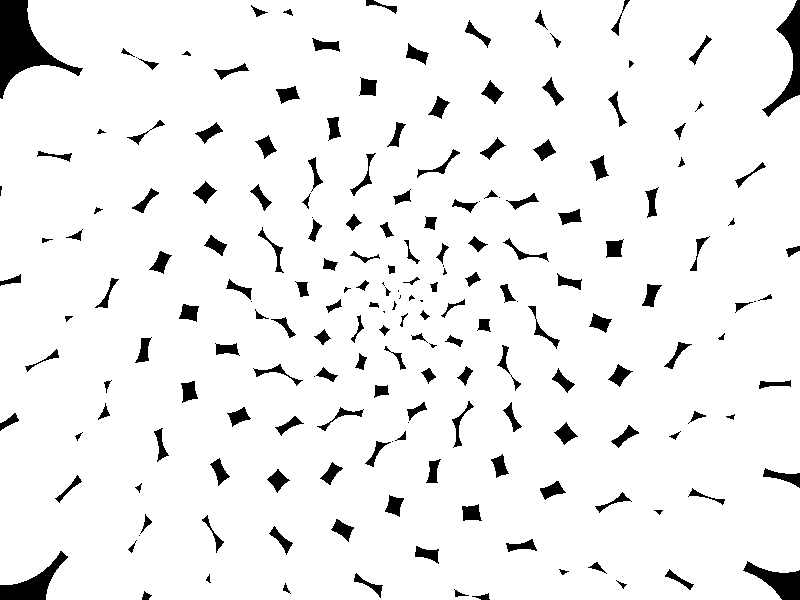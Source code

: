 
// Persistence Of Vision Ray Tracer Scene Description pov_file
// pov_file:    Generated by tracer.py
// tracer.py is based on http://code.activestate.com/recipes/205451/ (r1)
// For PovRAY Version: 3.7 (includes radiosity)
// Date: September 2011
// Auth: Martin Prout 

// width 300 height 300

#version 3.7;
global_settings{
    assumed_gamma 1.0
    radiosity{
        pretrace_start 0.04
        pretrace_end 0.01
        count 200
        recursion_limit 3
        nearest_count 10
        error_bound 0.5
    }
}

camera
{
    look_at <0, 0, 0>
    location <0, 0, -128>
}

light_source
{
    <100, 100, -100>
    color <1, 1, 1>
}

light_source
{
    <150, 150, -100>
    color <0, 0, 0.3>
}

light_source
{
    <-150, 150, -100>
    color <0, 0.3, 0>
}

light_source
{
    <150, -150, -100>
    color <0.3, 0, 0>
}

sphere
{
    <0.0, 0.0, 0>, 0.0
    texture
    {
        finish
        {
            specular 1
            ambient 0.0
            reflection 0.85
            diffuse 0.0
        }
        pigment
        {
            color <1, 1, 1>
        }
    }
}

sphere
{
    <-0.337745147131, -0.368684439039, 0>, 0.7
    texture
    {
        finish
        {
            specular 1
            ambient 0.0
            reflection 0.85
            diffuse 0.0
        }
        pigment
        {
            color <1, 1, 1>
        }
    }
}

sphere
{
    <0.996171040865, 0.087425724717, 0>, 0.989949493661
    texture
    {
        finish
        {
            specular 1
            ambient 0.0
            reflection 0.85
            diffuse 0.0
        }
        pigment
        {
            color <1, 1, 1>
        }
    }
}

sphere
{
    <-1.19040112694, 0.912658291468, 0>, 1.2124355653
    texture
    {
        finish
        {
            specular 1
            ambient 0.0
            reflection 0.85
            diffuse 0.0
        }
        pigment
        {
            color <1, 1, 1>
        }
    }
}

sphere
{
    <0.348363900759, -1.96942697063, 0>, 1.4
    texture
    {
        finish
        {
            specular 1
            ambient 0.0
            reflection 0.85
            diffuse 0.0
        }
        pigment
        {
            color <1, 1, 1>
        }
    }
}

sphere
{
    <1.34182013157, 2.10938823703, 0>, 1.56524758425
    texture
    {
        finish
        {
            specular 1
            ambient 0.0
            reflection 0.85
            diffuse 0.0
        }
        pigment
        {
            color <1, 1, 1>
        }
    }
}

sphere
{
    <-2.89714522313, -0.778812914704, 0>, 1.71464281995
    texture
    {
        finish
        {
            specular 1
            ambient 0.0
            reflection 0.85
            diffuse 0.0
        }
        pigment
        {
            color <1, 1, 1>
        }
    }
}

sphere
{
    <3.10606950236, -1.6131745865, 0>, 1.85202591775
    texture
    {
        finish
        {
            specular 1
            ambient 0.0
            reflection 0.85
            diffuse 0.0
        }
        pigment
        {
            color <1, 1, 1>
        }
    }
}

sphere
{
    <-1.3721545235, 3.7572851853, 0>, 1.97989898732
    texture
    {
        finish
        {
            specular 1
            ambient 0.0
            reflection 0.85
            diffuse 0.0
        }
        pigment
        {
            color <1, 1, 1>
        }
    }
}

sphere
{
    <-1.71700383814, -4.15955500262, 0>, 2.1
    texture
    {
        finish
        {
            specular 1
            ambient 0.0
            reflection 0.85
            diffuse 0.0
        }
        pigment
        {
            color <1, 1, 1>
        }
    }
}

sphere
{
    <4.52867136278, 2.11922997524, 0>, 2.21359436212
    texture
    {
        finish
        {
            specular 1
            ambient 0.0
            reflection 0.85
            diffuse 0.0
        }
        pigment
        {
            color <1, 1, 1>
        }
    }
}

sphere
{
    <-5.24790266169, 1.64606125445, 0>, 2.32163735325
    texture
    {
        finish
        {
            specular 1
            ambient 0.0
            reflection 0.85
            diffuse 0.0
        }
        pigment
        {
            color <1, 1, 1>
        }
    }
}

sphere
{
    <3.00844548739, -5.19126725852, 0>, 2.4248711306
    texture
    {
        finish
        {
            specular 1
            ambient 0.0
            reflection 0.85
            diffuse 0.0
        }
        pigment
        {
            color <1, 1, 1>
        }
    }
}

sphere
{
    <1.39567628877, 6.34839252858, 0>, 2.52388589282
    texture
    {
        finish
        {
            specular 1
            ambient 0.0
            reflection 0.85
            diffuse 0.0
        }
        pigment
        {
            color <1, 1, 1>
        }
    }
}

sphere
{
    <-5.72643701154, -4.02590600398, 0>, 2.61916017074
    texture
    {
        finish
        {
            specular 1
            ambient 0.0
            reflection 0.85
            diffuse 0.0
        }
        pigment
        {
            color <1, 1, 1>
        }
    }
}

sphere
{
    <7.43781092773, -0.963830173492, 0>, 2.71108834235
    texture
    {
        finish
        {
            specular 1
            ambient 0.0
            reflection 0.85
            diffuse 0.0
        }
        pigment
        {
            color <1, 1, 1>
        }
    }
}

sphere
{
    <-5.15557586307, 6.11719196365, 0>, 2.8
    texture
    {
        finish
        {
            specular 1
            ambient 0.0
            reflection 0.85
            diffuse 0.0
        }
        pigment
        {
            color <1, 1, 1>
        }
    }
}

sphere
{
    <-0.351201522678, -8.49274145906, 0>, 2.88617393793
    texture
    {
        finish
        {
            specular 1
            ambient 0.0
            reflection 0.85
            diffuse 0.0
        }
        pigment
        {
            color <1, 1, 1>
        }
    }
}

sphere
{
    <6.34841947061, 6.37946472873, 0>, 2.96984848098
    texture
    {
        finish
        {
            specular 1
            ambient 0.0
            reflection 0.85
            diffuse 0.0
        }
        pigment
        {
            color <1, 1, 1>
        }
    }
}

sphere
{
    <-9.48985975221, -0.438818736434, 0>, 3.05122926048
    texture
    {
        finish
        {
            specular 1
            ambient 0.0
            reflection 0.85
            diffuse 0.0
        }
        pigment
        {
            color <1, 1, 1>
        }
    }
}

sphere
{
    <7.67783688001, -6.40709144964, 0>, 3.1304951685
    texture
    {
        finish
        {
            specular 1
            ambient 0.0
            reflection 0.85
            diffuse 0.0
        }
        pigment
        {
            color <1, 1, 1>
        }
    }
}

sphere
{
    <-1.40014337148, 10.4062288337, 0>, 3.20780298647
    texture
    {
        finish
        {
            specular 1
            ambient 0.0
            reflection 0.85
            diffuse 0.0
        }
        pigment
        {
            color <1, 1, 1>
        }
    }
}

sphere
{
    <-6.28245035529, -9.02944170662, 0>, 3.28329103188
    texture
    {
        finish
        {
            specular 1
            ambient 0.0
            reflection 0.85
            diffuse 0.0
        }
        pigment
        {
            color <1, 1, 1>
        }
    }
}

sphere
{
    <11.2195919512, 2.52403574633, 0>, 3.35708206632
    texture
    {
        finish
        {
            specular 1
            ambient 0.0
            reflection 0.85
            diffuse 0.0
        }
        pigment
        {
            color <1, 1, 1>
        }
    }
}

sphere
{
    <-10.4117630385, 5.96617049958, 0>, 3.4292856399
    texture
    {
        finish
        {
            specular 1
            ambient 0.0
            reflection 0.85
            diffuse 0.0
        }
        pigment
        {
            color <1, 1, 1>
        }
    }
}

sphere
{
    <3.79918725431, -11.908659715, 0>, 3.5
    texture
    {
        finish
        {
            specular 1
            ambient 0.0
            reflection 0.85
            diffuse 0.0
        }
        pigment
        {
            color <1, 1, 1>
        }
    }
}

sphere
{
    <5.45249287627, 11.8012847366, 0>, 3.56931365951
    texture
    {
        finish
        {
            specular 1
            ambient 0.0
            reflection 0.85
            diffuse 0.0
        }
        pigment
        {
            color <1, 1, 1>
        }
    }
}

sphere
{
    <-12.4533884641, -5.21182460976, 0>, 3.63730669589
    texture
    {
        finish
        {
            specular 1
            ambient 0.0
            reflection 0.85
            diffuse 0.0
        }
        pigment
        {
            color <1, 1, 1>
        }
    }
}

sphere
{
    <13.1737697978, -4.73833191265, 0>, 3.70405183549
    texture
    {
        finish
        {
            specular 1
            ambient 0.0
            reflection 0.85
            diffuse 0.0
        }
        pigment
        {
            color <1, 1, 1>
        }
    }
}

sphere
{
    <-6.74584601781, 12.8352468423, 0>, 3.76961536499
    texture
    {
        finish
        {
            specular 1
            ambient 0.0
            reflection 0.85
            diffuse 0.0
        }
        pigment
        {
            color <1, 1, 1>
        }
    }
}

sphere
{
    <-3.82335285167, -14.5045500782, 0>, 3.83405790254
    texture
    {
        finish
        {
            specular 1
            ambient 0.0
            reflection 0.85
            diffuse 0.0
        }
        pigment
        {
            color <1, 1, 1>
        }
    }
}

sphere
{
    <13.0374676766, 8.38298494455, 0>, 3.89743505398
    texture
    {
        finish
        {
            specular 1
            ambient 0.0
            reflection 0.85
            diffuse 0.0
        }
        pigment
        {
            color <1, 1, 1>
        }
    }
}

sphere
{
    <-15.7688236188, 2.71001876006, 0>, 3.95979797464
    texture
    {
        finish
        {
            specular 1
            ambient 0.0
            reflection 0.85
            diffuse 0.0
        }
        pigment
        {
            color <1, 1, 1>
        }
    }
}

sphere
{
    <10.1029999235, -13.0452823866, 0>, 4.02119385258
    texture
    {
        finish
        {
            specular 1
            ambient 0.0
            reflection 0.85
            diffuse 0.0
        }
        pigment
        {
            color <1, 1, 1>
        }
    }
}

sphere
{
    <1.40360646218, 16.9419564661, 0>, 4.08166632639
    texture
    {
        finish
        {
            specular 1
            ambient 0.0
            reflection 0.85
            diffuse 0.0
        }
        pigment
        {
            color <1, 1, 1>
        }
    }
}

sphere
{
    <-12.8461353186, -11.8838885629, 0>, 4.14125584817
    texture
    {
        finish
        {
            specular 1
            ambient 0.0
            reflection 0.85
            diffuse 0.0
        }
        pigment
        {
            color <1, 1, 1>
        }
    }
}

sphere
{
    <17.9997858204, 0.0878089889411, 0>, 4.2
    texture
    {
        finish
        {
            specular 1
            ambient 0.0
            reflection 0.85
            diffuse 0.0
        }
        pigment
        {
            color <1, 1, 1>
        }
    }
}

sphere
{
    <-13.7021236624, 12.4298755883, 0>, 4.25793377121
    texture
    {
        finish
        {
            specular 1
            ambient 0.0
            reflection 0.85
            diffuse 0.0
        }
        pigment
        {
            color <1, 1, 1>
        }
    }
}

sphere
{
    <1.7534013749, -18.9189213122, 0>, 4.31508980208
    texture
    {
        finish
        {
            specular 1
            ambient 0.0
            reflection 0.85
            diffuse 0.0
        }
        pigment
        {
            color <1, 1, 1>
        }
    }
}

sphere
{
    <11.7889242281, 15.532909114, 0>, 4.37149859888
    texture
    {
        finish
        {
            specular 1
            ambient 0.0
            reflection 0.85
            diffuse 0.0
        }
        pigment
        {
            color <1, 1, 1>
        }
    }
}

sphere
{
    <-19.6770412102, -3.57967166239, 0>, 4.42718872424
    texture
    {
        finish
        {
            specular 1
            ambient 0.0
            reflection 0.85
            diffuse 0.0
        }
        pigment
        {
            color <1, 1, 1>
        }
    }
}

sphere
{
    <17.3504530473, -10.9184146767, 0>, 4.4821869662
    texture
    {
        finish
        {
            specular 1
            ambient 0.0
            reflection 0.85
            diffuse 0.0
        }
        pigment
        {
            color <1, 1, 1>
        }
    }
}

sphere
{
    <-5.55055707567, 20.2531803959, 0>, 4.53651848889
    texture
    {
        finish
        {
            specular 1
            ambient 0.0
            reflection 0.85
            diffuse 0.0
        }
        pigment
        {
            color <1, 1, 1>
        }
    }
}

sphere
{
    <-9.81630490229, -19.1282554893, 0>, 4.59020696701
    texture
    {
        finish
        {
            specular 1
            ambient 0.0
            reflection 0.85
            diffuse 0.0
        }
        pigment
        {
            color <1, 1, 1>
        }
    }
}

sphere
{
    <20.6280070029, 7.64757001212, 0>, 4.6432747065
    texture
    {
        finish
        {
            specular 1
            ambient 0.0
            reflection 0.85
            diffuse 0.0
        }
        pigment
        {
            color <1, 1, 1>
        }
    }
}

sphere
{
    <-20.8394076463, 8.48345972781, 0>, 4.69574275275
    texture
    {
        finish
        {
            specular 1
            ambient 0.0
            reflection 0.85
            diffuse 0.0
        }
        pigment
        {
            color <1, 1, 1>
        }
    }
}

sphere
{
    <9.84996561533, -20.7840847135, 0>, 4.74763098819
    texture
    {
        finish
        {
            specular 1
            ambient 0.0
            reflection 0.85
            diffuse 0.0
        }
        pigment
        {
            color <1, 1, 1>
        }
    }
}

sphere
{
    <6.92370221731, 22.4568997773, 0>, 4.79895822028
    texture
    {
        finish
        {
            specular 1
            ambient 0.0
            reflection 0.85
            diffuse 0.0
        }
        pigment
        {
            color <1, 1, 1>
        }
    }
}

sphere
{
    <-20.7061178297, -12.1349365233, 0>, 4.84974226119
    texture
    {
        finish
        {
            specular 1
            ambient 0.0
            reflection 0.85
            diffuse 0.0
        }
        pigment
        {
            color <1, 1, 1>
        }
    }
}

sphere
{
    <23.953934523, -5.14383328553, 0>, 4.9
    texture
    {
        finish
        {
            specular 1
            ambient 0.0
            reflection 0.85
            diffuse 0.0
        }
        pigment
        {
            color <1, 1, 1>
        }
    }
}

sphere
{
    <-14.4778330256, 20.3811763861, 0>, 4.94974746831
    texture
    {
        finish
        {
            specular 1
            ambient 0.0
            reflection 0.85
            diffuse 0.0
        }
        pigment
        {
            color <1, 1, 1>
        }
    }
}

sphere
{
    <-3.15361900617, -25.3042424736, 0>, 4.99899989998
    texture
    {
        finish
        {
            specular 1
            ambient 0.0
            reflection 0.85
            diffuse 0.0
        }
        pigment
        {
            color <1, 1, 1>
        }
    }
}

sphere
{
    <19.798898756, 16.8524065951, 0>, 5.04777178565
    texture
    {
        finish
        {
            specular 1
            ambient 0.0
            reflection 0.85
            diffuse 0.0
        }
        pigment
        {
            color <1, 1, 1>
        }
    }
}

sphere
{
    <-26.4823967155, 0.965745414378, 0>, 5.0960769225
    texture
    {
        finish
        {
            specular 1
            ambient 0.0
            reflection 0.85
            diffuse 0.0
        }
        pigment
        {
            color <1, 1, 1>
        }
    }
}

sphere
{
    <19.2310745102, -18.9516694036, 0>, 5.14392845984
    texture
    {
        finish
        {
            specular 1
            ambient 0.0
            reflection 0.85
            diffuse 0.0
        }
        pigment
        {
            color <1, 1, 1>
        }
    }
}

sphere
{
    <-1.40425907687, 27.464123078, 0>, 5.19133894097
    texture
    {
        finish
        {
            specular 1
            ambient 0.0
            reflection 0.85
            diffuse 0.0
        }
        pigment
        {
            color <1, 1, 1>
        }
    }
}

sphere
{
    <-17.8347696694, -21.585203053, 0>, 5.23832034148
    texture
    {
        finish
        {
            specular 1
            ambient 0.0
            reflection 0.85
            diffuse 0.0
        }
        pigment
        {
            color <1, 1, 1>
        }
    }
}

sphere
{
    <28.2266028222, 3.93813320243, 0>, 5.28488410469
    texture
    {
        finish
        {
            specular 1
            ambient 0.0
            reflection 0.85
            diffuse 0.0
        }
        pigment
        {
            color <1, 1, 1>
        }
    }
}

sphere
{
    <-23.8854065653, 16.4464997252, 0>, 5.3310411741
    texture
    {
        finish
        {
            specular 1
            ambient 0.0
            reflection 0.85
            diffuse 0.0
        }
        pigment
        {
            color <1, 1, 1>
        }
    }
}

sphere
{
    <6.61502354565, -28.7487645559, 0>, 5.37680202351
    texture
    {
        finish
        {
            specular 1
            ambient 0.0
            reflection 0.85
            diffuse 0.0
        }
        pigment
        {
            color <1, 1, 1>
        }
    }
}

sphere
{
    <14.7882701077, 26.1018594591, 0>, 5.42217668469
    texture
    {
        finish
        {
            specular 1
            ambient 0.0
            reflection 0.85
            diffuse 0.0
        }
        pigment
        {
            color <1, 1, 1>
        }
    }
}

sphere
{
    <-29.0115622459, -9.41165533011, 0>, 5.46717477313
    texture
    {
        finish
        {
            specular 1
            ambient 0.0
            reflection 0.85
            diffuse 0.0
        }
        pigment
        {
            color <1, 1, 1>
        }
    }
}

sphere
{
    <28.2046181286, -12.8646615276, 0>, 5.51180551181
    texture
    {
        finish
        {
            specular 1
            ambient 0.0
            reflection 0.85
            diffuse 0.0
        }
        pigment
        {
            color <1, 1, 1>
        }
    }
}

sphere
{
    <-12.3025319095, 28.9982363018, 0>, 5.55607775324
    texture
    {
        finish
        {
            specular 1
            ambient 0.0
            reflection 0.85
            diffuse 0.0
        }
        pigment
        {
            color <1, 1, 1>
        }
    }
}

sphere
{
    <-10.6834519578, -30.16394958, 0>, 5.6
    texture
    {
        finish
        {
            specular 1
            ambient 0.0
            reflection 0.85
            diffuse 0.0
        }
        pigment
        {
            color <1, 1, 1>
        }
    }
}

sphere
{
    <28.694554852, 15.2601612653, 0>, 5.64358042381
    texture
    {
        finish
        {
            specular 1
            ambient 0.0
            reflection 0.85
            diffuse 0.0
        }
        pigment
        {
            color <1, 1, 1>
        }
    }
}

sphere
{
    <-31.950663504, 8.25561031394, 0>, 5.68682688325
    texture
    {
        finish
        {
            specular 1
            ambient 0.0
            reflection 0.85
            diffuse 0.0
        }
        pigment
        {
            color <1, 1, 1>
        }
    }
}

sphere
{
    <18.2553075382, -28.0890324982, 0>, 5.72974694031
    texture
    {
        finish
        {
            specular 1
            ambient 0.0
            reflection 0.85
            diffuse 0.0
        }
        pigment
        {
            color <1, 1, 1>
        }
    }
}

sphere
{
    <5.59525637125, 33.5364444469, 0>, 5.77234787586
    texture
    {
        finish
        {
            specular 1
            ambient 0.0
            reflection 0.85
            diffuse 0.0
        }
        pigment
        {
            color <1, 1, 1>
        }
    }
}

sphere
{
    <-27.1731240327, -21.2572653533, 0>, 5.81463670404
    texture
    {
        finish
        {
            specular 1
            ambient 0.0
            reflection 0.85
            diffuse 0.0
        }
        pigment
        {
            color <1, 1, 1>
        }
    }
}

sphere
{
    <34.8941807064, -2.71958688549, 0>, 5.85662018574
    texture
    {
        finish
        {
            specular 1
            ambient 0.0
            reflection 0.85
            diffuse 0.0
        }
        pigment
        {
            color <1, 1, 1>
        }
    }
}

sphere
{
    <-24.2341544525, 25.9413908258, 0>, 5.89830484122
    texture
    {
        finish
        {
            specular 1
            ambient 0.0
            reflection 0.85
            diffuse 0.0
        }
        pigment
        {
            color <1, 1, 1>
        }
    }
}

sphere
{
    <0.351231776457, -35.9982865737, 0>, 5.93969696197
    texture
    {
        finish
        {
            specular 1
            ambient 0.0
            reflection 0.85
            diffuse 0.0
        }
        pigment
        {
            color <1, 1, 1>
        }
    }
}

sphere
{
    <24.3916378347, 27.1532319207, 0>, 5.98080262172
    texture
    {
        finish
        {
            specular 1
            ambient 0.0
            reflection 0.85
            diffuse 0.0
        }
        pigment
        {
            color <1, 1, 1>
        }
    }
}

sphere
{
    <-36.8250145771, -3.59420386152, 0>, 6.02162768693
    texture
    {
        finish
        {
            specular 1
            ambient 0.0
            reflection 0.85
            diffuse 0.0
        }
        pigment
        {
            color <1, 1, 1>
        }
    }
}

sphere
{
    <29.9812190959, -22.5250194567, 0>, 6.06217782649
    texture
    {
        finish
        {
            specular 1
            ambient 0.0
            reflection 0.85
            diffuse 0.0
        }
        pigment
        {
            color <1, 1, 1>
        }
    }
}

sphere
{
    <-6.98367634538, 37.352754446, 0>, 6.10245852096
    texture
    {
        finish
        {
            specular 1
            ambient 0.0
            reflection 0.85
            diffuse 0.0
        }
        pigment
        {
            color <1, 1, 1>
        }
    }
}

sphere
{
    <-20.3461127308, -32.6846400737, 0>, 6.14247507117
    texture
    {
        finish
        {
            specular 1
            ambient 0.0
            reflection 0.85
            diffuse 0.0
        }
        pigment
        {
            color <1, 1, 1>
        }
    }
}

sphere
{
    <37.5623156076, 10.4915416501, 0>, 6.18223260643
    texture
    {
        finish
        {
            specular 1
            ambient 0.0
            reflection 0.85
            diffuse 0.0
        }
        pigment
        {
            color <1, 1, 1>
        }
    }
}

sphere
{
    <-35.230168575, 17.862956703, 0>, 6.22173609212
    texture
    {
        finish
        {
            specular 1
            ambient 0.0
            reflection 0.85
            diffuse 0.0
        }
        pigment
        {
            color <1, 1, 1>
        }
    }
}

sphere
{
    <14.087469364, -37.4371901579, 0>, 6.260990337
    texture
    {
        finish
        {
            specular 1
            ambient 0.0
            reflection 0.85
            diffuse 0.0
        }
        pigment
        {
            color <1, 1, 1>
        }
    }
}

sphere
{
    <15.0870570801, 37.5849798279, 0>, 6.3
    texture
    {
        finish
        {
            specular 1
            ambient 0.0
            reflection 0.85
            diffuse 0.0
        }
        pigment
        {
            color <1, 1, 1>
        }
    }
}

sphere
{
    <-36.9637934048, -17.7391650629, 0>, 6.3387695967
    texture
    {
        finish
        {
            specular 1
            ambient 0.0
            reflection 0.85
            diffuse 0.0
        }
        pigment
        {
            color <1, 1, 1>
        }
    }
}

sphere
{
    <39.7171040263, -12.0333556318, 0>, 6.3773035054
    texture
    {
        finish
        {
            specular 1
            ambient 0.0
            reflection 0.85
            diffuse 0.0
        }
        pigment
        {
            color <1, 1, 1>
        }
    }
}

sphere
{
    <-21.4126540479, 36.1316792666, 0>, 6.41560597294
    texture
    {
        finish
        {
            specular 1
            ambient 0.0
            reflection 0.85
            diffuse 0.0
        }
        pigment
        {
            color <1, 1, 1>
        }
    }
}

sphere
{
    <-8.72016413427, -41.5957778804, 0>, 6.45368112011
    texture
    {
        finish
        {
            specular 1
            ambient 0.0
            reflection 0.85
            diffuse 0.0
        }
        pigment
        {
            color <1, 1, 1>
        }
    }
}

sphere
{
    <34.9337280246, 25.072587547, 0>, 6.49153294685
    texture
    {
        finish
        {
            specular 1
            ambient 0.0
            reflection 0.85
            diffuse 0.0
        }
        pigment
        {
            color <1, 1, 1>
        }
    }
}

sphere
{
    <-43.1917907455, 5.16906299004, 0>, 6.52916533716
    texture
    {
        finish
        {
            specular 1
            ambient 0.0
            reflection 0.85
            diffuse 0.0
        }
        pigment
        {
            color <1, 1, 1>
        }
    }
}

sphere
{
    <28.6825686845, -33.3663041654, 0>, 6.56658206375
    texture
    {
        finish
        {
            specular 1
            ambient 0.0
            reflection 0.85
            diffuse 0.0
        }
        pigment
        {
            color <1, 1, 1>
        }
    }
}

sphere
{
    <1.40476500424, 44.4778218361, 0>, 6.60378679244
    texture
    {
        finish
        {
            specular 1
            ambient 0.0
            reflection 0.85
            diffuse 0.0
        }
        pigment
        {
            color <1, 1, 1>
        }
    }
}

sphere
{
    <-31.4293823144, -32.2054952972, 0>, 6.64078308635
    texture
    {
        finish
        {
            specular 1
            ambient 0.0
            reflection 0.85
            diffuse 0.0
        }
        pigment
        {
            color <1, 1, 1>
        }
    }
}

sphere
{
    <45.4287650695, 2.54505486313, 0>, 6.67757440992
    texture
    {
        finish
        {
            specular 1
            ambient 0.0
            reflection 0.85
            diffuse 0.0
        }
        pigment
        {
            color <1, 1, 1>
        }
    }
}

sphere
{
    <-35.6039164824, 29.1266395438, 0>, 6.71416413264
    texture
    {
        finish
        {
            specular 1
            ambient 0.0
            reflection 0.85
            diffuse 0.0
        }
        pigment
        {
            color <1, 1, 1>
        }
    }
}

sphere
{
    <6.64996260987, -46.0220381696, 0>, 6.7505555327
    texture
    {
        finish
        {
            specular 1
            ambient 0.0
            reflection 0.85
            diffuse 0.0
        }
        pigment
        {
            color <1, 1, 1>
        }
    }
}

sphere
{
    <26.4655126437, 38.8403995925, 0>, 6.78675180038
    texture
    {
        finish
        {
            specular 1
            ambient 0.0
            reflection 0.85
            diffuse 0.0
        }
        pigment
        {
            color <1, 1, 1>
        }
    }
}

sphere
{
    <-46.237872766, -10.8769996817, 0>, 6.82275604137
    texture
    {
        finish
        {
            specular 1
            ambient 0.0
            reflection 0.85
            diffuse 0.0
        }
        pigment
        {
            color <1, 1, 1>
        }
    }
}

sphere
{
    <41.8779042511, -23.4572192626, 0>, 6.85857127979
    texture
    {
        finish
        {
            specular 1
            ambient 0.0
            reflection 0.85
            diffuse 0.0
        }
        pigment
        {
            color <1, 1, 1>
        }
    }
}

sphere
{
    <-15.1909470331, 46.0595823715, 0>, 6.89420046126
    texture
    {
        finish
        {
            specular 1
            ambient 0.0
            reflection 0.85
            diffuse 0.0
        }
        pigment
        {
            color <1, 1, 1>
        }
    }
}

sphere
{
    <-20.1167421581, -44.6801598581, 0>, 6.92964645563
    texture
    {
        finish
        {
            specular 1
            ambient 0.0
            reflection 0.85
            diffuse 0.0
        }
        pigment
        {
            color <1, 1, 1>
        }
    }
}

sphere
{
    <45.4738052925, 19.5546166472, 0>, 6.96491205975
    texture
    {
        finish
        {
            specular 1
            ambient 0.0
            reflection 0.85
            diffuse 0.0
        }
        pigment
        {
            color <1, 1, 1>
        }
    }
}

sphere
{
    <-47.2120429734, 16.4627761412, 0>, 7.0
    texture
    {
        finish
        {
            specular 1
            ambient 0.0
            reflection 0.85
            diffuse 0.0
        }
        pigment
        {
            color <1, 1, 1>
        }
    }
}

sphere
{
    <23.9291681157, -44.4707197299, 0>, 7.03491293478
    texture
    {
        finish
        {
            specular 1
            ambient 0.0
            reflection 0.85
            diffuse 0.0
        }
        pigment
        {
            color <1, 1, 1>
        }
    }
}

sphere
{
    <12.5176376472, 49.4399509277, 0>, 7.06965345685
    texture
    {
        finish
        {
            specular 1
            ambient 0.0
            reflection 0.85
            diffuse 0.0
        }
        pigment
        {
            color <1, 1, 1>
        }
    }
}

sphere
{
    <-43.0442285602, -28.2744476101, 0>, 7.10422409556
    texture
    {
        finish
        {
            specular 1
            ambient 0.0
            reflection 0.85
            diffuse 0.0
        }
        pigment
        {
            color <1, 1, 1>
        }
    }
}

sphere
{
    <51.3321679958, -8.30713722331, 0>, 7.13862731903
    texture
    {
        finish
        {
            specular 1
            ambient 0.0
            reflection 0.85
            diffuse 0.0
        }
        pigment
        {
            color <1, 1, 1>
        }
    }
}

sphere
{
    <-32.5493463316, 41.1921115432, 0>, 7.17286553617
    texture
    {
        finish
        {
            specular 1
            ambient 0.0
            reflection 0.85
            diffuse 0.0
        }
        pigment
        {
            color <1, 1, 1>
        }
    }
}

sphere
{
    <-3.86041557575, -52.8592204973, 0>, 7.20694109869
    texture
    {
        finish
        {
            specular 1
            ambient 0.0
            reflection 0.85
            diffuse 0.0
        }
        pigment
        {
            color <1, 1, 1>
        }
    }
}

sphere
{
    <38.916142981, 36.712175303, 0>, 7.24085630295
    texture
    {
        finish
        {
            specular 1
            ambient 0.0
            reflection 0.85
            diffuse 0.0
        }
        pigment
        {
            color <1, 1, 1>
        }
    }
}

sphere
{
    <-53.9942172434, -0.790255824817, 0>, 7.27461339179
    texture
    {
        finish
        {
            specular 1
            ambient 0.0
            reflection 0.85
            diffuse 0.0
        }
        pigment
        {
            color <1, 1, 1>
        }
    }
}

sphere
{
    <40.721053175, -36.2221731585, 0>, 7.30821455624
    texture
    {
        finish
        {
            specular 1
            ambient 0.0
            reflection 0.85
            diffuse 0.0
        }
        pigment
        {
            color <1, 1, 1>
        }
    }
}

sphere
{
    <-5.60970823579, 54.7131718465, 0>, 7.34166193719
    texture
    {
        finish
        {
            specular 1
            ambient 0.0
            reflection 0.85
            diffuse 0.0
        }
        pigment
        {
            color <1, 1, 1>
        }
    }
}

sphere
{
    <-33.1201722123, -44.5343035494, 0>, 7.374957627
    texture
    {
        finish
        {
            specular 1
            ambient 0.0
            reflection 0.85
            diffuse 0.0
        }
        pigment
        {
            color <1, 1, 1>
        }
    }
}

sphere
{
    <54.995303531, 10.5601415487, 0>, 7.40810367098
    texture
    {
        finish
        {
            specular 1
            ambient 0.0
            reflection 0.85
            diffuse 0.0
        }
        pigment
        {
            color <1, 1, 1>
        }
    }
}

sphere
{
    <-48.1108581934, 29.6242354144, 0>, 7.44110206891
    texture
    {
        finish
        {
            specular 1
            ambient 0.0
            reflection 0.85
            diffuse 0.0
        }
        pigment
        {
            color <1, 1, 1>
        }
    }
}

sphere
{
    <15.6014205988, -54.8233132463, 0>, 7.47395477642
    texture
    {
        finish
        {
            specular 1
            ambient 0.0
            reflection 0.85
            diffuse 0.0
        }
        pigment
        {
            color <1, 1, 1>
        }
    }
}

sphere
{
    <25.7525492043, 51.4106624105, 0>, 7.50666370633
    texture
    {
        finish
        {
            specular 1
            ambient 0.0
            reflection 0.85
            diffuse 0.0
        }
        pigment
        {
            color <1, 1, 1>
        }
    }
}

sphere
{
    <-54.1836320707, -20.691399557, 0>, 7.53923072999
    texture
    {
        finish
        {
            specular 1
            ambient 0.0
            reflection 0.85
            diffuse 0.0
        }
        pigment
        {
            color <1, 1, 1>
        }
    }
}

sphere
{
    <54.3950787688, -21.5273176624, 0>, 7.57165767847
    texture
    {
        finish
        {
            specular 1
            ambient 0.0
            reflection 0.85
            diffuse 0.0
        }
        pigment
        {
            color <1, 1, 1>
        }
    }
}

sphere
{
    <-25.7862717893, 53.0666391173, 0>, 7.60394634384
    texture
    {
        finish
        {
            specular 1
            ambient 0.0
            reflection 0.85
            diffuse 0.0
        }
        pigment
        {
            color <1, 1, 1>
        }
    }
}

sphere
{
    <-16.9746494871, -57.0272853535, 0>, 7.63609848024
    texture
    {
        finish
        {
            specular 1
            ambient 0.0
            reflection 0.85
            diffuse 0.0
        }
        pigment
        {
            color <1, 1, 1>
        }
    }
}

sphere
{
    <51.4668463991, 30.8409422964, 0>, 7.66811580507
    texture
    {
        finish
        {
            specular 1
            ambient 0.0
            reflection 0.85
            diffuse 0.0
        }
        pigment
        {
            color <1, 1, 1>
        }
    }
}

sphere
{
    <-59.2726647078, 12.1244059005, 0>, 7.7
    texture
    {
        finish
        {
            specular 1
            ambient 0.0
            reflection 0.85
            diffuse 0.0
        }
        pigment
        {
            color <1, 1, 1>
        }
    }
}

sphere
{
    <35.8094195996, -49.3830483865, 0>, 7.73175271203
    texture
    {
        finish
        {
            specular 1
            ambient 0.0
            reflection 0.85
            diffuse 0.0
        }
        pigment
        {
            color <1, 1, 1>
        }
    }
}

sphere
{
    <7.01001028485, 61.0991796656, 0>, 7.76337555449
    texture
    {
        finish
        {
            specular 1
            ambient 0.0
            reflection 0.85
            diffuse 0.0
        }
        pigment
        {
            color <1, 1, 1>
        }
    }
}

sphere
{
    <-46.818434289, -40.6452237136, 0>, 7.79487010796
    texture
    {
        finish
        {
            specular 1
            ambient 0.0
            reflection 0.85
            diffuse 0.0
        }
        pigment
        {
            color <1, 1, 1>
        }
    }
}

sphere
{
    <62.4777323505, -1.66822071144, 0>, 7.82623792125
    texture
    {
        finish
        {
            specular 1
            ambient 0.0
            reflection 0.85
            diffuse 0.0
        }
        pigment
        {
            color <1, 1, 1>
        }
    }
}

sphere
{
    <-45.301806657, 43.7806614114, 0>, 7.85748051223
    texture
    {
        finish
        {
            specular 1
            ambient 0.0
            reflection 0.85
            diffuse 0.0
        }
        pigment
        {
            color <1, 1, 1>
        }
    }
}

sphere
{
    <3.86113311278, -63.3825027203, 0>, 7.88859936871
    texture
    {
        finish
        {
            specular 1
            ambient 0.0
            reflection 0.85
            diffuse 0.0
        }
        pigment
        {
            color <1, 1, 1>
        }
    }
}

sphere
{
    <40.2818882742, 49.7329817834, 0>, 7.91959594929
    texture
    {
        finish
        {
            specular 1
            ambient 0.0
            reflection 0.85
            diffuse 0.0
        }
        pigment
        {
            color <1, 1, 1>
        }
    }
}

sphere
{
    <-63.7912631791, -9.53544660809, 0>, 7.95047168412
    texture
    {
        finish
        {
            specular 1
            ambient 0.0
            reflection 0.85
            diffuse 0.0
        }
        pigment
        {
            color <1, 1, 1>
        }
    }
}

sphere
{
    <53.8933580898, -36.3387665422, 0>, 7.98122797569
    texture
    {
        finish
        {
            specular 1
            ambient 0.0
            reflection 0.85
            diffuse 0.0
        }
        pigment
        {
            color <1, 1, 1>
        }
    }
}

sphere
{
    <-15.309668585, 63.6856659525, 0>, 8.01186619958
    texture
    {
        finish
        {
            specular 1
            ambient 0.0
            reflection 0.85
            diffuse 0.0
        }
        pigment
        {
            color <1, 1, 1>
        }
    }
}

sphere
{
    <-31.9723911709, -57.7387755569, 0>, 8.04238770515
    texture
    {
        finish
        {
            specular 1
            ambient 0.0
            reflection 0.85
            diffuse 0.0
        }
        pigment
        {
            color <1, 1, 1>
        }
    }
}

sphere
{
    <63.051500128, 21.136658478, 0>, 8.07279381627
    texture
    {
        finish
        {
            specular 1
            ambient 0.0
            reflection 0.85
            diffuse 0.0
        }
        pigment
        {
            color <1, 1, 1>
        }
    }
}

sphere
{
    <-61.2267375171, 27.2082085594, 0>, 8.10308583195
    texture
    {
        finish
        {
            specular 1
            ambient 0.0
            reflection 0.85
            diffuse 0.0
        }
        pigment
        {
            color <1, 1, 1>
        }
    }
}

sphere
{
    <26.967569721, -61.8789154991, 0>, 8.13326502704
    texture
    {
        finish
        {
            specular 1
            ambient 0.0
            reflection 0.85
            diffuse 0.0
        }
        pigment
        {
            color <1, 1, 1>
        }
    }
}

sphere
{
    <22.0758828776, 64.3168360165, 0>, 8.16333265278
    texture
    {
        finish
        {
            specular 1
            ambient 0.0
            reflection 0.85
            diffuse 0.0
        }
        pigment
        {
            color <1, 1, 1>
        }
    }
}

sphere
{
    <-60.16261062, -32.7522561572, 0>, 8.1932899375
    texture
    {
        finish
        {
            specular 1
            ambient 0.0
            reflection 0.85
            diffuse 0.0
        }
        pigment
        {
            color <1, 1, 1>
        }
    }
}

sphere
{
    <66.9711661499, -16.6091211243, 0>, 8.22313808713
    texture
    {
        finish
        {
            specular 1
            ambient 0.0
            reflection 0.85
            diffuse 0.0
        }
        pigment
        {
            color <1, 1, 1>
        }
    }
}

sphere
{
    <-38.4396981227, 57.901982766, 0>, 8.25287828579
    texture
    {
        finish
        {
            specular 1
            ambient 0.0
            reflection 0.85
            diffuse 0.0
        }
        pigment
        {
            color <1, 1, 1>
        }
    }
}

sphere
{
    <-10.8454578546, -69.1547253911, 0>, 8.28251169634
    texture
    {
        finish
        {
            specular 1
            ambient 0.0
            reflection 0.85
            diffuse 0.0
        }
        pigment
        {
            color <1, 1, 1>
        }
    }
}

sphere
{
    <55.1012378152, 43.9784446204, 0>, 8.31203946093
    texture
    {
        finish
        {
            specular 1
            ambient 0.0
            reflection 0.85
            diffuse 0.0
        }
        pigment
        {
            color <1, 1, 1>
        }
    }
}

sphere
{
    <-70.8357940262, 4.82600089843, 0>, 8.34146270147
    texture
    {
        finish
        {
            specular 1
            ambient 0.0
            reflection 0.85
            diffuse 0.0
        }
        pigment
        {
            color <1, 1, 1>
        }
    }
}

sphere
{
    <49.3170678019, -51.7694584038, 0>, 8.37078252017
    texture
    {
        finish
        {
            specular 1
            ambient 0.0
            reflection 0.85
            diffuse 0.0
        }
        pigment
        {
            color <1, 1, 1>
        }
    }
}

sphere
{
    <-1.4048602382, 71.9862929155, 0>, 8.4
    texture
    {
        finish
        {
            specular 1
            ambient 0.0
            reflection 0.85
            diffuse 0.0
        }
        pigment
        {
            color <1, 1, 1>
        }
    }
}

sphere
{
    <-47.9206290636, -54.4046258158, 0>, 8.42911620515
    texture
    {
        finish
        {
            specular 1
            ambient 0.0
            reflection 0.85
            diffuse 0.0
        }
        pigment
        {
            color <1, 1, 1>
        }
    }
}

sphere
{
    <72.5821149646, 7.79978123183, 0>, 8.45813218152
    texture
    {
        finish
        {
            specular 1
            ambient 0.0
            reflection 0.85
            diffuse 0.0
        }
        pigment
        {
            color <1, 1, 1>
        }
    }
}

sphere
{
    <-59.1911299474, 43.5736174256, 0>, 8.48704895709
    texture
    {
        finish
        {
            specular 1
            ambient 0.0
            reflection 0.85
            diffuse 0.0
        }
        pigment
        {
            color <1, 1, 1>
        }
    }
}

sphere
{
    <14.3088226589, -72.6034268759, 0>, 8.51586754242
    texture
    {
        finish
        {
            specular 1
            ambient 0.0
            reflection 0.85
            diffuse 0.0
        }
        pigment
        {
            color <1, 1, 1>
        }
    }
}

sphere
{
    <38.7521109558, 63.6280118853, 0>, 8.54458893101
    texture
    {
        finish
        {
            specular 1
            ambient 0.0
            reflection 0.85
            diffuse 0.0
        }
        pigment
        {
            color <1, 1, 1>
        }
    }
}

sphere
{
    <-72.0349379701, -20.8798398377, 0>, 8.57321409974
    texture
    {
        finish
        {
            specular 1
            ambient 0.0
            reflection 0.85
            diffuse 0.0
        }
        pigment
        {
            color <1, 1, 1>
        }
    }
}

sphere
{
    <67.6685868865, -33.4845090867, 0>, 8.60174400921
    texture
    {
        finish
        {
            specular 1
            ambient 0.0
            reflection 0.85
            diffuse 0.0
        }
        pigment
        {
            color <1, 1, 1>
        }
    }
}

sphere
{
    <-27.4588997537, 70.8661331266, 0>, 8.63017960416
    texture
    {
        finish
        {
            specular 1
            ambient 0.0
            reflection 0.85
            diffuse 0.0
        }
        pigment
        {
            color <1, 1, 1>
        }
    }
}

sphere
{
    <-27.8037710077, -71.2685085978, 0>, 8.6585218138
    texture
    {
        finish
        {
            specular 1
            ambient 0.0
            reflection 0.85
            diffuse 0.0
        }
        pigment
        {
            color <1, 1, 1>
        }
    }
}

sphere
{
    <69.0914671693, 33.9907217398, 0>, 8.68677155219
    texture
    {
        finish
        {
            specular 1
            ambient 0.0
            reflection 0.85
            diffuse 0.0
        }
        pigment
        {
            color <1, 1, 1>
        }
    }
}

sphere
{
    <-74.3862113023, 21.7472197785, 0>, 8.71492971859
    texture
    {
        finish
        {
            specular 1
            ambient 0.0
            reflection 0.85
            diffuse 0.0
        }
        pigment
        {
            color <1, 1, 1>
        }
    }
}

sphere
{
    <40.4191383254, -66.7105183388, 0>, 8.74299719776
    texture
    {
        finish
        {
            specular 1
            ambient 0.0
            reflection 0.85
            diffuse 0.0
        }
        pigment
        {
            color <1, 1, 1>
        }
    }
}

sphere
{
    <15.3563038355, 76.9833354208, 0>, 8.7709748603
    texture
    {
        finish
        {
            specular 1
            ambient 0.0
            reflection 0.85
            diffuse 0.0
        }
        pigment
        {
            color <1, 1, 1>
        }
    }
}

sphere
{
    <-63.7280988249, -46.6875724381, 0>, 8.79886356298
    texture
    {
        finish
        {
            specular 1
            ambient 0.0
            reflection 0.85
            diffuse 0.0
        }
        pigment
        {
            color <1, 1, 1>
        }
    }
}

sphere
{
    <79.0251321871, -8.6763173527, 0>, 8.82666414904
    texture
    {
        finish
        {
            specular 1
            ambient 0.0
            reflection 0.85
            diffuse 0.0
        }
        pigment
        {
            color <1, 1, 1>
        }
    }
}

sphere
{
    <-52.7395269425, 60.1543206917, 0>, 8.85437744847
    texture
    {
        finish
        {
            specular 1
            ambient 0.0
            reflection 0.85
            diffuse 0.0
        }
        pigment
        {
            color <1, 1, 1>
        }
    }
}

sphere
{
    <-1.75608131046, -80.4808435495, 0>, 8.88200427831
    texture
    {
        finish
        {
            specular 1
            ambient 0.0
            reflection 0.85
            diffuse 0.0
        }
        pigment
        {
            color <1, 1, 1>
        }
    }
}

sphere
{
    <56.0046159029, 58.519082337, 0>, 8.90954544295
    texture
    {
        finish
        {
            specular 1
            ambient 0.0
            reflection 0.85
            diffuse 0.0
        }
        pigment
        {
            color <1, 1, 1>
        }
    }
}

sphere
{
    <-81.324053517, -5.35241249926, 0>, 8.93700173436
    texture
    {
        finish
        {
            specular 1
            ambient 0.0
            reflection 0.85
            diffuse 0.0
        }
        pigment
        {
            color <1, 1, 1>
        }
    }
}

sphere
{
    <63.9713982986, -51.2997095482, 0>, 8.96437393241
    texture
    {
        finish
        {
            specular 1
            ambient 0.0
            reflection 0.85
            diffuse 0.0
        }
        pigment
        {
            color <1, 1, 1>
        }
    }
}

sphere
{
    <-12.5943919424, 81.5330073749, 0>, 8.99166280507
    texture
    {
        finish
        {
            specular 1
            ambient 0.0
            reflection 0.85
            diffuse 0.0
        }
        pigment
        {
            color <1, 1, 1>
        }
    }
}

sphere
{
    <-46.0655457748, -69.0432146736, 0>, 9.01886910871
    texture
    {
        finish
        {
            specular 1
            ambient 0.0
            reflection 0.85
            diffuse 0.0
        }
        pigment
        {
            color <1, 1, 1>
        }
    }
}

sphere
{
    <81.0908954268, 19.9127265556, 0>, 9.04599358832
    texture
    {
        finish
        {
            specular 1
            ambient 0.0
            reflection 0.85
            diffuse 0.0
        }
        pigment
        {
            color <1, 1, 1>
        }
    }
}

sphere
{
    <-73.6833474577, 40.3331663451, 0>, 9.07303697777
    texture
    {
        finish
        {
            specular 1
            ambient 0.0
            reflection 0.85
            diffuse 0.0
        }
        pigment
        {
            color <1, 1, 1>
        }
    }
}

sphere
{
    <27.2483778501, -79.9860981955, 0>, 9.1
    texture
    {
        finish
        {
            specular 1
            ambient 0.0
            reflection 0.85
            diffuse 0.0
        }
        pigment
        {
            color <1, 1, 1>
        }
    }
}

sphere
{
    <34.138542156, 77.8431752915, 0>, 9.12688336728
    texture
    {
        finish
        {
            specular 1
            ambient 0.0
            reflection 0.85
            diffuse 0.0
        }
        pigment
        {
            color <1, 1, 1>
        }
    }
}

sphere
{
    <-78.2123903122, -34.5408743614, 0>, 9.15368778144
    texture
    {
        finish
        {
            specular 1
            ambient 0.0
            reflection 0.85
            diffuse 0.0
        }
        pigment
        {
            color <1, 1, 1>
        }
    }
}

sphere
{
    <81.4771120225, -27.5223584833, 0>, 9.18041393402
    texture
    {
        finish
        {
            specular 1
            ambient 0.0
            reflection 0.85
            diffuse 0.0
        }
        pigment
        {
            color <1, 1, 1>
        }
    }
}

sphere
{
    <-41.728807631, 75.7691006526, 0>, 9.20706250658
    texture
    {
        finish
        {
            specular 1
            ambient 0.0
            reflection 0.85
            diffuse 0.0
        }
        pigment
        {
            color <1, 1, 1>
        }
    }
}

sphere
{
    <-20.5297551278, -84.5430609476, 0>, 9.23363417079
    texture
    {
        finish
        {
            specular 1
            ambient 0.0
            reflection 0.85
            diffuse 0.0
        }
        pigment
        {
            color <1, 1, 1>
        }
    }
}

sphere
{
    <72.6612266324, 48.7503450683, 0>, 9.26012958873
    texture
    {
        finish
        {
            specular 1
            ambient 0.0
            reflection 0.85
            diffuse 0.0
        }
        pigment
        {
            color <1, 1, 1>
        }
    }
}

sphere
{
    <-87.0028464521, 13.2100230596, 0>, 9.286549413
    texture
    {
        finish
        {
            specular 1
            ambient 0.0
            reflection 0.85
            diffuse 0.0
        }
        pigment
        {
            color <1, 1, 1>
        }
    }
}

sphere
{
    <55.5437554422, -68.8995009516, 0>, 9.31289428696
    texture
    {
        finish
        {
            specular 1
            ambient 0.0
            reflection 0.85
            diffuse 0.0
        }
        pigment
        {
            color <1, 1, 1>
        }
    }
}

sphere
{
    <5.6162595576, 88.8226189018, 0>, 9.33916484489
    texture
    {
        finish
        {
            specular 1
            ambient 0.0
            reflection 0.85
            diffuse 0.0
        }
        pigment
        {
            color <1, 1, 1>
        }
    }
}

sphere
{
    <-64.5004094711, -62.0479425771, 0>, 9.36536171218
    texture
    {
        finish
        {
            specular 1
            ambient 0.0
            reflection 0.85
            diffuse 0.0
        }
        pigment
        {
            color <1, 1, 1>
        }
    }
}

sphere
{
    <89.9732288283, 2.19501576354, 0>, 9.3914855055
    texture
    {
        finish
        {
            specular 1
            ambient 0.0
            reflection 0.85
            diffuse 0.0
        }
        pigment
        {
            color <1, 1, 1>
        }
    }
}

sphere
{
    <-68.2029827014, 59.4861593199, 0>, 9.41753683295
    texture
    {
        finish
        {
            specular 1
            ambient 0.0
            reflection 0.85
            diffuse 0.0
        }
        pigment
        {
            color <1, 1, 1>
        }
    }
}

sphere
{
    <10.1642812719, -90.4305666588, 0>, 9.44351629426
    texture
    {
        finish
        {
            specular 1
            ambient 0.0
            reflection 0.85
            diffuse 0.0
        }
        pigment
        {
            color <1, 1, 1>
        }
    }
}

sphere
{
    <53.884596753, 73.9506608001, 0>, 9.46942448093
    texture
    {
        finish
        {
            specular 1
            ambient 0.0
            reflection 0.85
            diffuse 0.0
        }
        pigment
        {
            color <1, 1, 1>
        }
    }
}

sphere
{
    <-90.1758644982, -18.2294668599, 0>, 9.49526197638
    texture
    {
        finish
        {
            specular 1
            ambient 0.0
            reflection 0.85
            diffuse 0.0
        }
        pigment
        {
            color <1, 1, 1>
        }
    }
}

sphere
{
    <79.2350012724, -47.7290747172, 0>, 9.52102935611
    texture
    {
        finish
        {
            specular 1
            ambient 0.0
            reflection 0.85
            diffuse 0.0
        }
        pigment
        {
            color <1, 1, 1>
        }
    }
}

sphere
{
    <-26.3264372524, 89.1959567559, 0>, 9.54672718789
    texture
    {
        finish
        {
            specular 1
            ambient 0.0
            reflection 0.85
            diffuse 0.0
        }
        pigment
        {
            color <1, 1, 1>
        }
    }
}

sphere
{
    <-41.0582705193, -84.0027881797, 0>, 9.57235603182
    texture
    {
        finish
        {
            specular 1
            ambient 0.0
            reflection 0.85
            diffuse 0.0
        }
        pigment
        {
            color <1, 1, 1>
        }
    }
}

sphere
{
    <87.4834967235, 34.38950132, 0>, 9.59791644056
    texture
    {
        finish
        {
            specular 1
            ambient 0.0
            reflection 0.85
            diffuse 0.0
        }
        pigment
        {
            color <1, 1, 1>
        }
    }
}

sphere
{
    <-88.2040703986, 33.9159544331, 0>, 9.62340895941
    texture
    {
        finish
        {
            specular 1
            ambient 0.0
            reflection 0.85
            diffuse 0.0
        }
        pigment
        {
            color <1, 1, 1>
        }
    }
}

sphere
{
    <42.3519433566, -85.037126562, 0>, 9.64883412646
    texture
    {
        finish
        {
            specular 1
            ambient 0.0
            reflection 0.85
            diffuse 0.0
        }
        pigment
        {
            color <1, 1, 1>
        }
    }
}

sphere
{
    <26.3507105224, 91.7926470637, 0>, 9.67419247276
    texture
    {
        finish
        {
            specular 1
            ambient 0.0
            reflection 0.85
            diffuse 0.0
        }
        pigment
        {
            color <1, 1, 1>
        }
    }
}

sphere
{
    <-81.8615985229, -50.1465720392, 0>, 9.69948452239
    texture
    {
        finish
        {
            specular 1
            ambient 0.0
            reflection 0.85
            diffuse 0.0
        }
        pigment
        {
            color <1, 1, 1>
        }
    }
}

sphere
{
    <94.7265287935, -18.4156113865, 0>, 9.72471079261
    texture
    {
        finish
        {
            specular 1
            ambient 0.0
            reflection 0.85
            diffuse 0.0
        }
        pigment
        {
            color <1, 1, 1>
        }
    }
}

sphere
{
    <-57.706282571, 77.9678456278, 0>, 9.74987179403
    texture
    {
        finish
        {
            specular 1
            ambient 0.0
            reflection 0.85
            diffuse 0.0
        }
        pigment
        {
            color <1, 1, 1>
        }
    }
}

sphere
{
    <-10.1678489638, -96.9683703454, 0>, 9.77496803064
    texture
    {
        finish
        {
            specular 1
            ambient 0.0
            reflection 0.85
            diffuse 0.0
        }
        pigment
        {
            color <1, 1, 1>
        }
    }
}

sphere
{
    <73.3730004447, 64.9646273425, 0>, 9.8
    texture
    {
        finish
        {
            specular 1
            ambient 0.0
            reflection 0.85
            diffuse 0.0
        }
        pigment
        {
            color <1, 1, 1>
        }
    }
}

sphere
{
    <-98.4858705361, 1.66832393233, 0>, 9.82496819333
    texture
    {
        finish
        {
            specular 1
            ambient 0.0
            reflection 0.85
            diffuse 0.0
        }
        pigment
        {
            color <1, 1, 1>
        }
    }
}

sphere
{
    <71.8563903019, -68.1003610326, 0>, 9.84987309563
    texture
    {
        finish
        {
            specular 1
            ambient 0.0
            reflection 0.85
            diffuse 0.0
        }
        pigment
        {
            color <1, 1, 1>
        }
    }
}

sphere
{
    <-7.01880335507, 99.2521354907, 0>, 9.87471518577
    texture
    {
        finish
        {
            specular 1
            ambient 0.0
            reflection 0.85
            diffuse 0.0
        }
        pigment
        {
            color <1, 1, 1>
        }
    }
}

